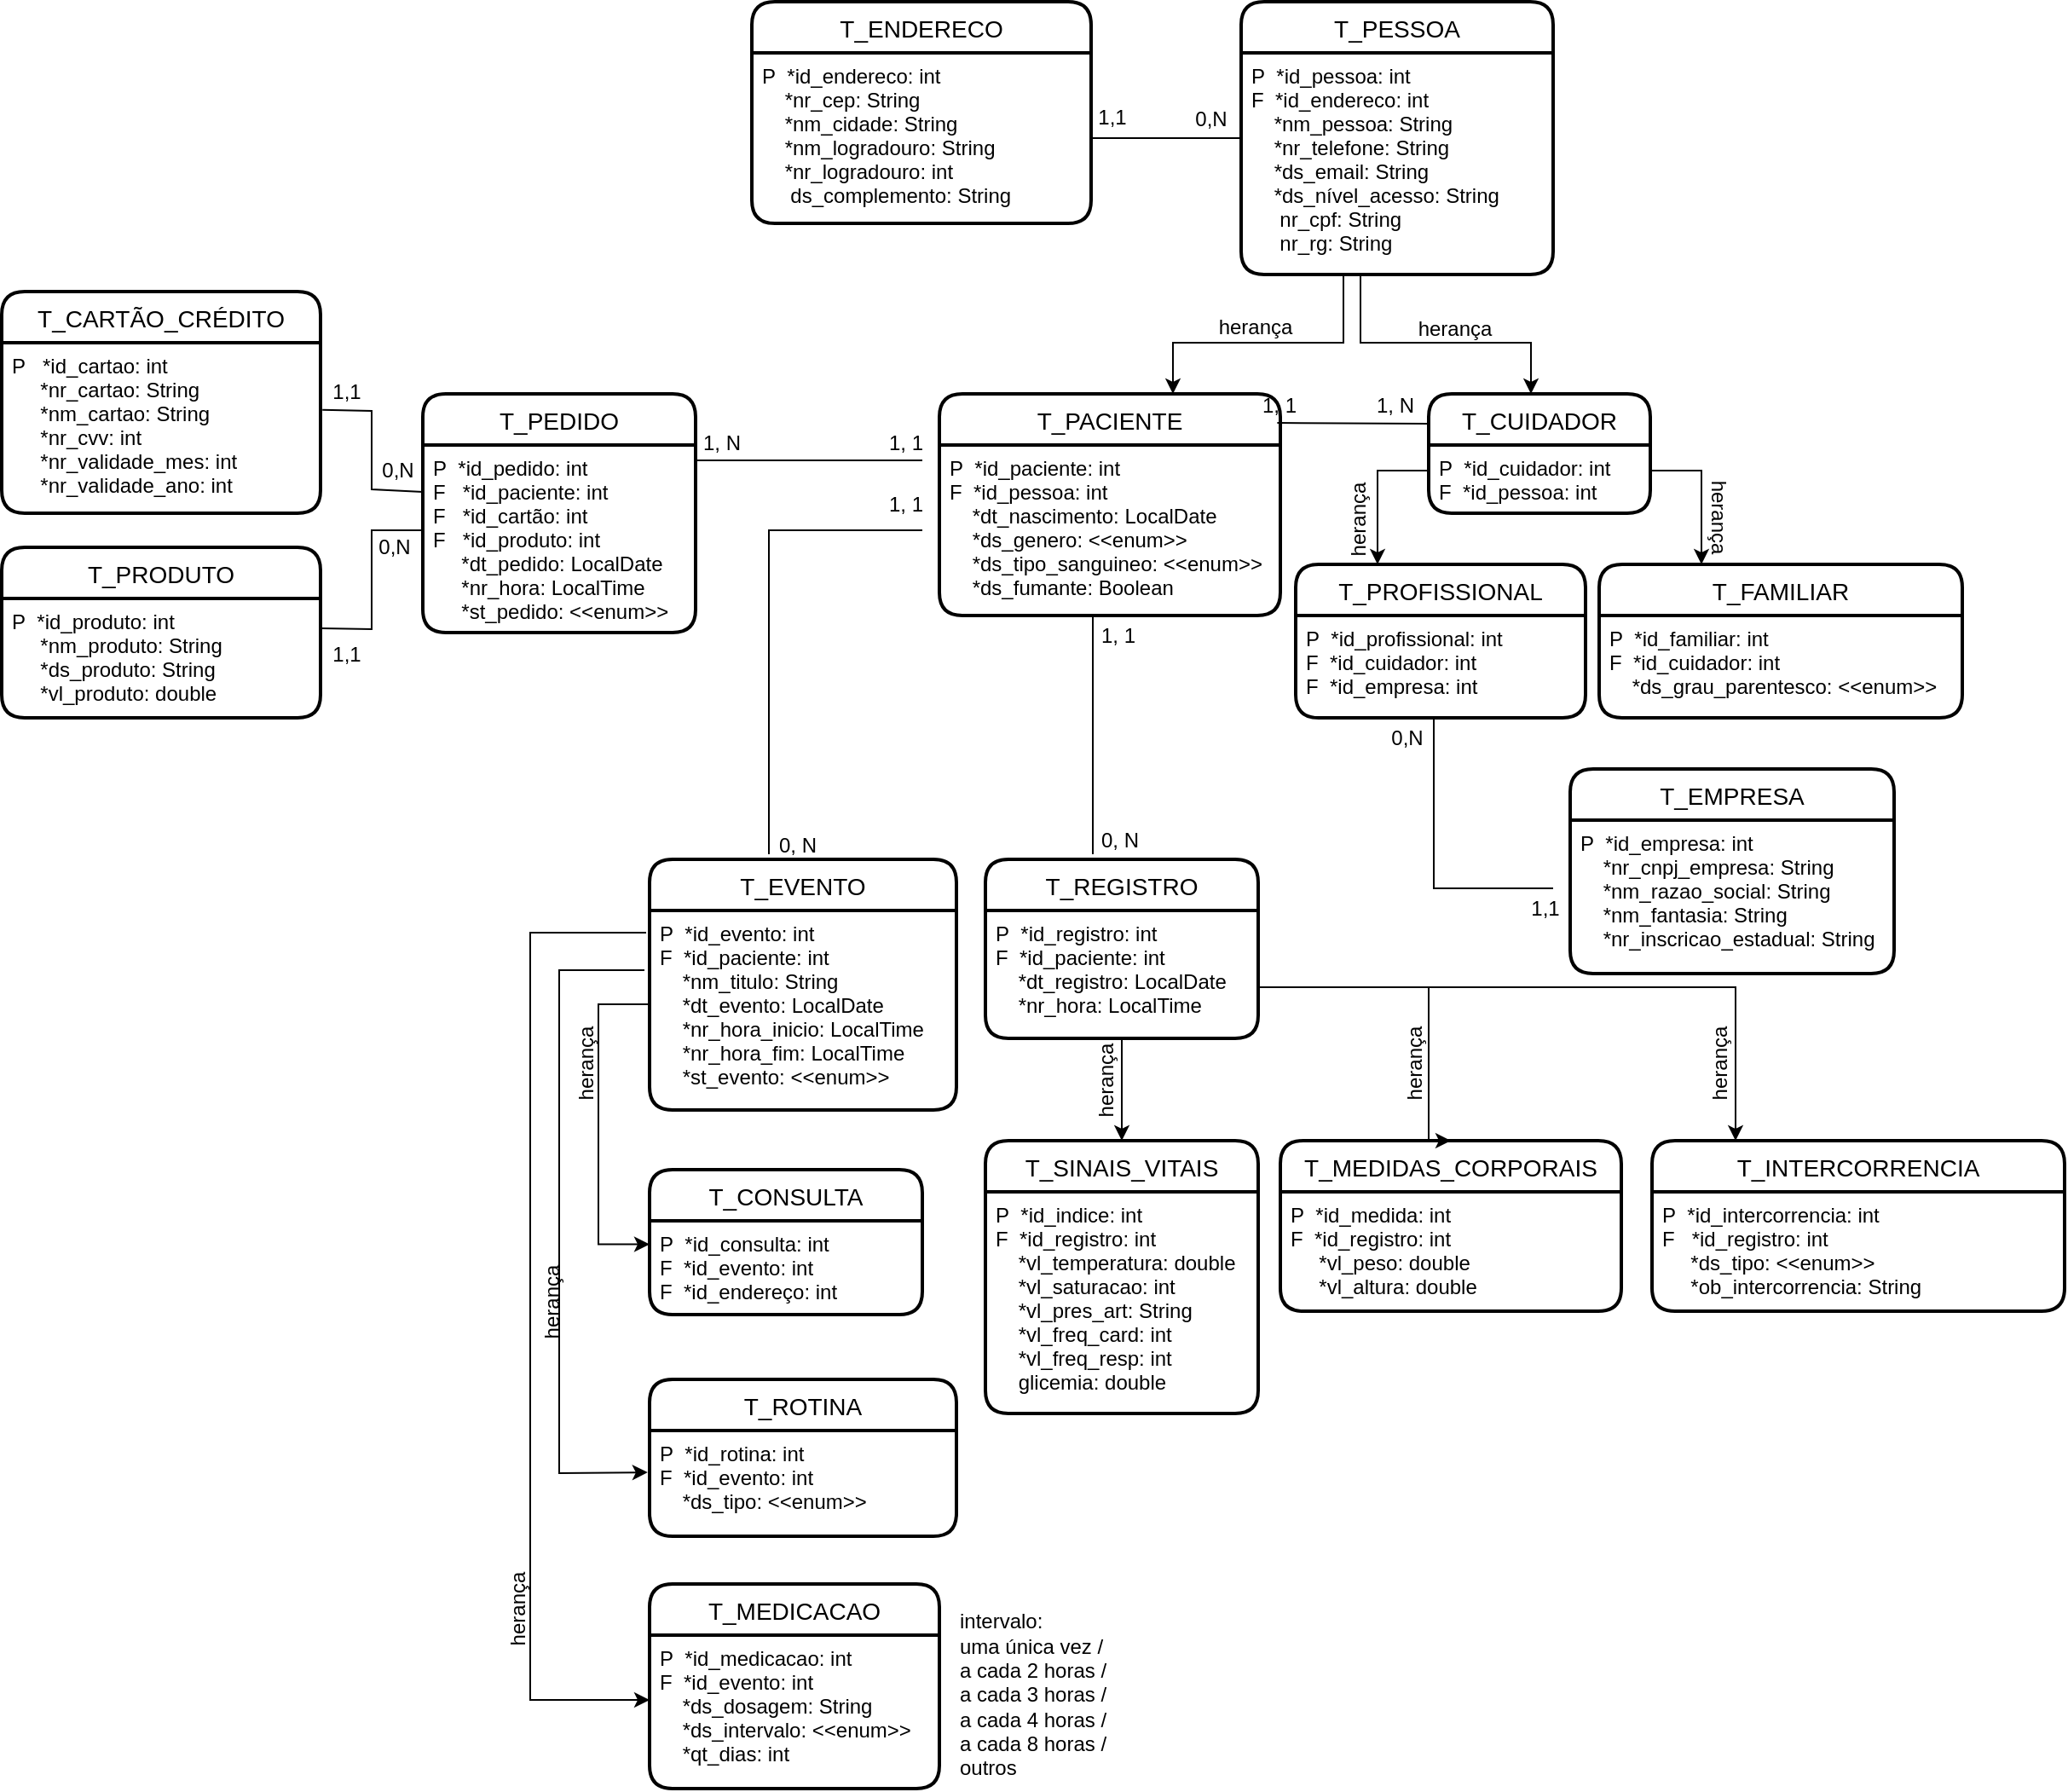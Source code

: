 <mxfile version="22.1.4" type="google">
  <diagram id="R2lEEEUBdFMjLlhIrx00" name="Page-1">
    <mxGraphModel dx="1499" dy="629" grid="1" gridSize="10" guides="1" tooltips="1" connect="1" arrows="1" fold="1" page="1" pageScale="1" pageWidth="1100" pageHeight="850" math="0" shadow="0" extFonts="Permanent Marker^https://fonts.googleapis.com/css?family=Permanent+Marker">
      <root>
        <mxCell id="0" />
        <mxCell id="1" parent="0" />
        <mxCell id="rk1HslSdFWzbcpd7X6hm-21" value="" style="edgeStyle=orthogonalEdgeStyle;rounded=0;orthogonalLoop=1;jettySize=auto;html=1;" parent="1" source="rk1HslSdFWzbcpd7X6hm-1" edge="1">
          <mxGeometry relative="1" as="geometry">
            <mxPoint x="907" y="240" as="targetPoint" />
            <Array as="points">
              <mxPoint x="807" y="210" />
              <mxPoint x="907" y="210" />
            </Array>
          </mxGeometry>
        </mxCell>
        <mxCell id="rk1HslSdFWzbcpd7X6hm-1" value="T_PESSOA" style="swimlane;childLayout=stackLayout;horizontal=1;startSize=30;horizontalStack=0;rounded=1;fontSize=14;fontStyle=0;strokeWidth=2;resizeParent=0;resizeLast=1;shadow=0;dashed=0;align=center;" parent="1" vertex="1">
          <mxGeometry x="737" y="10" width="183" height="160" as="geometry" />
        </mxCell>
        <mxCell id="rk1HslSdFWzbcpd7X6hm-2" value="P  *id_pessoa: int &#xa;F  *id_endereco: int &#xa;    *nm_pessoa: String&#xa;    *nr_telefone: String&#xa;    *ds_email: String&#xa;    *ds_nível_acesso: String&#xa;     nr_cpf: String&#xa;     nr_rg: String&#xa;" style="align=left;strokeColor=none;fillColor=none;spacingLeft=4;fontSize=12;verticalAlign=top;resizable=0;rotatable=0;part=1;" parent="rk1HslSdFWzbcpd7X6hm-1" vertex="1">
          <mxGeometry y="30" width="183" height="130" as="geometry" />
        </mxCell>
        <mxCell id="rk1HslSdFWzbcpd7X6hm-16" value="T_PACIENTE" style="swimlane;childLayout=stackLayout;horizontal=1;startSize=30;horizontalStack=0;rounded=1;fontSize=14;fontStyle=0;strokeWidth=2;resizeParent=0;resizeLast=1;shadow=0;dashed=0;align=center;" parent="1" vertex="1">
          <mxGeometry x="560" y="240" width="200" height="130" as="geometry" />
        </mxCell>
        <mxCell id="rk1HslSdFWzbcpd7X6hm-17" value="P  *id_paciente: int&#xa;F  *id_pessoa: int&#xa;    *dt_nascimento: LocalDate&#xa;    *ds_genero: &lt;&lt;enum&gt;&gt;&#xa;    *ds_tipo_sanguineo: &lt;&lt;enum&gt;&gt;&#xa;    *ds_fumante: Boolean" style="align=left;strokeColor=none;fillColor=none;spacingLeft=4;fontSize=12;verticalAlign=top;resizable=0;rotatable=0;part=1;" parent="rk1HslSdFWzbcpd7X6hm-16" vertex="1">
          <mxGeometry y="30" width="200" height="100" as="geometry" />
        </mxCell>
        <mxCell id="rk1HslSdFWzbcpd7X6hm-19" value="" style="edgeStyle=orthogonalEdgeStyle;rounded=0;orthogonalLoop=1;jettySize=auto;html=1;" parent="1" source="rk1HslSdFWzbcpd7X6hm-2" edge="1">
          <mxGeometry relative="1" as="geometry">
            <mxPoint x="697" y="240" as="targetPoint" />
            <Array as="points">
              <mxPoint x="797" y="210" />
              <mxPoint x="697" y="210" />
            </Array>
          </mxGeometry>
        </mxCell>
        <mxCell id="rk1HslSdFWzbcpd7X6hm-20" value="herança" style="text;html=1;align=center;verticalAlign=middle;resizable=0;points=[];autosize=1;strokeColor=none;fillColor=none;" parent="1" vertex="1">
          <mxGeometry x="710" y="186" width="70" height="30" as="geometry" />
        </mxCell>
        <mxCell id="rk1HslSdFWzbcpd7X6hm-22" value="herança" style="text;html=1;align=center;verticalAlign=middle;resizable=0;points=[];autosize=1;strokeColor=none;fillColor=none;" parent="1" vertex="1">
          <mxGeometry x="827" y="187" width="70" height="30" as="geometry" />
        </mxCell>
        <mxCell id="rk1HslSdFWzbcpd7X6hm-29" value="" style="edgeStyle=orthogonalEdgeStyle;rounded=0;orthogonalLoop=1;jettySize=auto;html=1;" parent="1" source="rk1HslSdFWzbcpd7X6hm-23" target="rk1HslSdFWzbcpd7X6hm-27" edge="1">
          <mxGeometry relative="1" as="geometry">
            <Array as="points">
              <mxPoint x="817" y="285" />
            </Array>
          </mxGeometry>
        </mxCell>
        <mxCell id="rk1HslSdFWzbcpd7X6hm-23" value="T_CUIDADOR" style="swimlane;childLayout=stackLayout;horizontal=1;startSize=30;horizontalStack=0;rounded=1;fontSize=14;fontStyle=0;strokeWidth=2;resizeParent=0;resizeLast=1;shadow=0;dashed=0;align=center;" parent="1" vertex="1">
          <mxGeometry x="847" y="240" width="130" height="70" as="geometry" />
        </mxCell>
        <mxCell id="rk1HslSdFWzbcpd7X6hm-24" value="P  *id_cuidador: int&#xa;F  *id_pessoa: int&#xa;" style="align=left;strokeColor=none;fillColor=none;spacingLeft=4;fontSize=12;verticalAlign=top;resizable=0;rotatable=0;part=1;" parent="rk1HslSdFWzbcpd7X6hm-23" vertex="1">
          <mxGeometry y="30" width="130" height="40" as="geometry" />
        </mxCell>
        <mxCell id="rk1HslSdFWzbcpd7X6hm-27" value="T_PROFISSIONAL" style="swimlane;childLayout=stackLayout;horizontal=1;startSize=30;horizontalStack=0;rounded=1;fontSize=14;fontStyle=0;strokeWidth=2;resizeParent=0;resizeLast=1;shadow=0;dashed=0;align=center;" parent="1" vertex="1">
          <mxGeometry x="769" y="340" width="170" height="90" as="geometry" />
        </mxCell>
        <mxCell id="rk1HslSdFWzbcpd7X6hm-28" value="P  *id_profissional: int&#xa;F  *id_cuidador: int&#xa;F  *id_empresa: int&#xa;" style="align=left;strokeColor=none;fillColor=none;spacingLeft=4;fontSize=12;verticalAlign=top;resizable=0;rotatable=0;part=1;" parent="rk1HslSdFWzbcpd7X6hm-27" vertex="1">
          <mxGeometry y="30" width="170" height="60" as="geometry" />
        </mxCell>
        <mxCell id="rk1HslSdFWzbcpd7X6hm-32" value="T_FAMILIAR" style="swimlane;childLayout=stackLayout;horizontal=1;startSize=30;horizontalStack=0;rounded=1;fontSize=14;fontStyle=0;strokeWidth=2;resizeParent=0;resizeLast=1;shadow=0;dashed=0;align=center;" parent="1" vertex="1">
          <mxGeometry x="947" y="340" width="213" height="90" as="geometry" />
        </mxCell>
        <mxCell id="rk1HslSdFWzbcpd7X6hm-33" value="P  *id_familiar: int&#xa;F  *id_cuidador: int&#xa;    *ds_grau_parentesco: &lt;&lt;enum&gt;&gt;" style="align=left;strokeColor=none;fillColor=none;spacingLeft=4;fontSize=12;verticalAlign=top;resizable=0;rotatable=0;part=1;" parent="rk1HslSdFWzbcpd7X6hm-32" vertex="1">
          <mxGeometry y="30" width="213" height="60" as="geometry" />
        </mxCell>
        <mxCell id="rk1HslSdFWzbcpd7X6hm-37" value="" style="edgeStyle=orthogonalEdgeStyle;rounded=0;orthogonalLoop=1;jettySize=auto;html=1;exitX=1;exitY=0.25;exitDx=0;exitDy=0;" parent="1" source="rk1HslSdFWzbcpd7X6hm-24" target="rk1HslSdFWzbcpd7X6hm-32" edge="1">
          <mxGeometry relative="1" as="geometry">
            <mxPoint x="1027" y="285" as="sourcePoint" />
            <mxPoint x="997" y="380" as="targetPoint" />
            <Array as="points">
              <mxPoint x="1007" y="285" />
            </Array>
          </mxGeometry>
        </mxCell>
        <mxCell id="rk1HslSdFWzbcpd7X6hm-38" value="herança" style="text;html=1;align=center;verticalAlign=middle;resizable=0;points=[];autosize=1;strokeColor=none;fillColor=none;rotation=-90;" parent="1" vertex="1">
          <mxGeometry x="771" y="299" width="70" height="30" as="geometry" />
        </mxCell>
        <mxCell id="rk1HslSdFWzbcpd7X6hm-39" value="herança" style="text;html=1;align=center;verticalAlign=middle;resizable=0;points=[];autosize=1;strokeColor=none;fillColor=none;rotation=90;" parent="1" vertex="1">
          <mxGeometry x="982" y="297" width="70" height="30" as="geometry" />
        </mxCell>
        <mxCell id="rk1HslSdFWzbcpd7X6hm-40" value="T_EVENTO" style="swimlane;childLayout=stackLayout;horizontal=1;startSize=30;horizontalStack=0;rounded=1;fontSize=14;fontStyle=0;strokeWidth=2;resizeParent=0;resizeLast=1;shadow=0;dashed=0;align=center;" parent="1" vertex="1">
          <mxGeometry x="390" y="513" width="180" height="147" as="geometry" />
        </mxCell>
        <mxCell id="rk1HslSdFWzbcpd7X6hm-41" value="P  *id_evento: int&#xa;F  *id_paciente: int&#xa;    *nm_titulo: String&#xa;    *dt_evento: LocalDate&#xa;    *nr_hora_inicio: LocalTime&#xa;    *nr_hora_fim: LocalTime&#xa;    *st_evento: &lt;&lt;enum&gt;&gt; " style="align=left;strokeColor=none;fillColor=none;spacingLeft=4;fontSize=12;verticalAlign=top;resizable=0;rotatable=0;part=1;" parent="rk1HslSdFWzbcpd7X6hm-40" vertex="1">
          <mxGeometry y="30" width="180" height="117" as="geometry" />
        </mxCell>
        <mxCell id="rk1HslSdFWzbcpd7X6hm-77" value="" style="edgeStyle=orthogonalEdgeStyle;rounded=0;orthogonalLoop=1;jettySize=auto;html=1;entryX=0.5;entryY=0;entryDx=0;entryDy=0;" parent="1" source="rk1HslSdFWzbcpd7X6hm-42" target="rk1HslSdFWzbcpd7X6hm-45" edge="1">
          <mxGeometry relative="1" as="geometry" />
        </mxCell>
        <mxCell id="rk1HslSdFWzbcpd7X6hm-42" value="T_REGISTRO" style="swimlane;childLayout=stackLayout;horizontal=1;startSize=30;horizontalStack=0;rounded=1;fontSize=14;fontStyle=0;strokeWidth=2;resizeParent=0;resizeLast=1;shadow=0;dashed=0;align=center;" parent="1" vertex="1">
          <mxGeometry x="587" y="513" width="160" height="105" as="geometry" />
        </mxCell>
        <mxCell id="rk1HslSdFWzbcpd7X6hm-43" value="P  *id_registro: int&#xa;F  *id_paciente: int&#xa;    *dt_registro: LocalDate&#xa;    *nr_hora: LocalTime" style="align=left;strokeColor=none;fillColor=none;spacingLeft=4;fontSize=12;verticalAlign=top;resizable=0;rotatable=0;part=1;" parent="rk1HslSdFWzbcpd7X6hm-42" vertex="1">
          <mxGeometry y="30" width="160" height="75" as="geometry" />
        </mxCell>
        <mxCell id="rk1HslSdFWzbcpd7X6hm-45" value="T_SINAIS_VITAIS" style="swimlane;childLayout=stackLayout;horizontal=1;startSize=30;horizontalStack=0;rounded=1;fontSize=14;fontStyle=0;strokeWidth=2;resizeParent=0;resizeLast=1;shadow=0;dashed=0;align=center;" parent="1" vertex="1">
          <mxGeometry x="587" y="678" width="160" height="160" as="geometry" />
        </mxCell>
        <mxCell id="rk1HslSdFWzbcpd7X6hm-46" value="P  *id_indice: int &#xa;F  *id_registro: int&#xa;    *vl_temperatura: double&#xa;    *vl_saturacao: int&#xa;    *vl_pres_art: String&#xa;    *vl_freq_card: int&#xa;    *vl_freq_resp: int&#xa;    glicemia: double" style="align=left;strokeColor=none;fillColor=none;spacingLeft=4;fontSize=12;verticalAlign=top;resizable=0;rotatable=0;part=1;" parent="rk1HslSdFWzbcpd7X6hm-45" vertex="1">
          <mxGeometry y="30" width="160" height="130" as="geometry" />
        </mxCell>
        <mxCell id="rk1HslSdFWzbcpd7X6hm-47" value="T_MEDIDAS_CORPORAIS" style="swimlane;childLayout=stackLayout;horizontal=1;startSize=30;horizontalStack=0;rounded=1;fontSize=14;fontStyle=0;strokeWidth=2;resizeParent=0;resizeLast=1;shadow=0;dashed=0;align=center;" parent="1" vertex="1">
          <mxGeometry x="760" y="678" width="200" height="100" as="geometry" />
        </mxCell>
        <mxCell id="rk1HslSdFWzbcpd7X6hm-48" value="P  *id_medida: int&#xa;F  *id_registro: int&#xa;     *vl_peso: double&#xa;     *vl_altura: double" style="align=left;strokeColor=none;fillColor=none;spacingLeft=4;fontSize=12;verticalAlign=top;resizable=0;rotatable=0;part=1;" parent="rk1HslSdFWzbcpd7X6hm-47" vertex="1">
          <mxGeometry y="30" width="200" height="70" as="geometry" />
        </mxCell>
        <mxCell id="rk1HslSdFWzbcpd7X6hm-49" value="T_INTERCORRENCIA" style="swimlane;childLayout=stackLayout;horizontal=1;startSize=30;horizontalStack=0;rounded=1;fontSize=14;fontStyle=0;strokeWidth=2;resizeParent=0;resizeLast=1;shadow=0;dashed=0;align=center;" parent="1" vertex="1">
          <mxGeometry x="978" y="678" width="242" height="100" as="geometry" />
        </mxCell>
        <mxCell id="rk1HslSdFWzbcpd7X6hm-50" value="P  *id_intercorrencia: int&#xa;F   *id_registro: int&#xa;     *ds_tipo: &lt;&lt;enum&gt;&gt;&#xa;     *ob_intercorrencia: String " style="align=left;strokeColor=none;fillColor=none;spacingLeft=4;fontSize=12;verticalAlign=top;resizable=0;rotatable=0;part=1;" parent="rk1HslSdFWzbcpd7X6hm-49" vertex="1">
          <mxGeometry y="30" width="242" height="70" as="geometry" />
        </mxCell>
        <mxCell id="rk1HslSdFWzbcpd7X6hm-57" value="T_MEDICACAO" style="swimlane;childLayout=stackLayout;horizontal=1;startSize=30;horizontalStack=0;rounded=1;fontSize=14;fontStyle=0;strokeWidth=2;resizeParent=0;resizeLast=1;shadow=0;dashed=0;align=center;" parent="1" vertex="1">
          <mxGeometry x="390" y="938" width="170" height="120" as="geometry" />
        </mxCell>
        <mxCell id="rk1HslSdFWzbcpd7X6hm-58" value="P  *id_medicacao: int&#xa;F  *id_evento: int&#xa;    *ds_dosagem: String&#xa;    *ds_intervalo: &lt;&lt;enum&gt;&gt; &#xa;    *qt_dias: int" style="align=left;strokeColor=none;fillColor=none;spacingLeft=4;fontSize=12;verticalAlign=top;resizable=0;rotatable=0;part=1;" parent="rk1HslSdFWzbcpd7X6hm-57" vertex="1">
          <mxGeometry y="30" width="170" height="90" as="geometry" />
        </mxCell>
        <mxCell id="rk1HslSdFWzbcpd7X6hm-59" value="T_CONSULTA" style="swimlane;childLayout=stackLayout;horizontal=1;startSize=30;horizontalStack=0;rounded=1;fontSize=14;fontStyle=0;strokeWidth=2;resizeParent=0;resizeLast=1;shadow=0;dashed=0;align=center;" parent="1" vertex="1">
          <mxGeometry x="390" y="695" width="160" height="85" as="geometry">
            <mxRectangle x="390" y="695" width="130" height="30" as="alternateBounds" />
          </mxGeometry>
        </mxCell>
        <mxCell id="rk1HslSdFWzbcpd7X6hm-60" value="P  *id_consulta: int&#xa;F  *id_evento: int&#xa;F  *id_endereço: int&#xa;" style="align=left;strokeColor=none;fillColor=none;spacingLeft=4;fontSize=12;verticalAlign=top;resizable=0;rotatable=0;part=1;" parent="rk1HslSdFWzbcpd7X6hm-59" vertex="1">
          <mxGeometry y="30" width="160" height="55" as="geometry" />
        </mxCell>
        <mxCell id="rk1HslSdFWzbcpd7X6hm-61" value="T_ROTINA" style="swimlane;childLayout=stackLayout;horizontal=1;startSize=30;horizontalStack=0;rounded=1;fontSize=14;fontStyle=0;strokeWidth=2;resizeParent=0;resizeLast=1;shadow=0;dashed=0;align=center;" parent="1" vertex="1">
          <mxGeometry x="390" y="818" width="180" height="92" as="geometry" />
        </mxCell>
        <mxCell id="rk1HslSdFWzbcpd7X6hm-62" value="P  *id_rotina: int&#xa;F  *id_evento: int&#xa;    *ds_tipo: &lt;&lt;enum&gt;&gt;" style="align=left;strokeColor=none;fillColor=none;spacingLeft=4;fontSize=12;verticalAlign=top;resizable=0;rotatable=0;part=1;" parent="rk1HslSdFWzbcpd7X6hm-61" vertex="1">
          <mxGeometry y="30" width="180" height="62" as="geometry" />
        </mxCell>
        <mxCell id="rk1HslSdFWzbcpd7X6hm-64" value="intervalo:&lt;br&gt;uma única vez /&lt;br&gt;a cada 2 horas /&lt;br&gt;a cada 3 horas /&lt;br&gt;a cada 4 horas /&lt;br&gt;a cada 8 horas /&lt;br&gt;outros&lt;br&gt;" style="text;html=1;align=left;verticalAlign=middle;resizable=0;points=[];autosize=1;strokeColor=none;fillColor=none;" parent="1" vertex="1">
          <mxGeometry x="570" y="948" width="110" height="110" as="geometry" />
        </mxCell>
        <mxCell id="rk1HslSdFWzbcpd7X6hm-73" value="" style="endArrow=none;html=1;rounded=0;" parent="1" edge="1">
          <mxGeometry relative="1" as="geometry">
            <mxPoint x="650" y="510" as="sourcePoint" />
            <mxPoint x="650" y="370" as="targetPoint" />
            <Array as="points" />
          </mxGeometry>
        </mxCell>
        <mxCell id="rk1HslSdFWzbcpd7X6hm-74" value="0, N" style="resizable=0;html=1;align=left;verticalAlign=bottom;" parent="rk1HslSdFWzbcpd7X6hm-73" connectable="0" vertex="1">
          <mxGeometry x="-1" relative="1" as="geometry">
            <mxPoint x="3" as="offset" />
          </mxGeometry>
        </mxCell>
        <mxCell id="rk1HslSdFWzbcpd7X6hm-75" value="1, 1" style="resizable=0;html=1;align=right;verticalAlign=bottom;" parent="rk1HslSdFWzbcpd7X6hm-73" connectable="0" vertex="1">
          <mxGeometry x="1" relative="1" as="geometry">
            <mxPoint x="25" y="20" as="offset" />
          </mxGeometry>
        </mxCell>
        <mxCell id="rk1HslSdFWzbcpd7X6hm-78" value="" style="edgeStyle=orthogonalEdgeStyle;rounded=0;orthogonalLoop=1;jettySize=auto;html=1;entryX=0.5;entryY=0;entryDx=0;entryDy=0;" parent="1" source="rk1HslSdFWzbcpd7X6hm-43" target="rk1HslSdFWzbcpd7X6hm-47" edge="1">
          <mxGeometry relative="1" as="geometry">
            <Array as="points">
              <mxPoint x="847" y="588" />
            </Array>
          </mxGeometry>
        </mxCell>
        <mxCell id="rk1HslSdFWzbcpd7X6hm-79" value="" style="edgeStyle=orthogonalEdgeStyle;rounded=0;orthogonalLoop=1;jettySize=auto;html=1;" parent="1" source="rk1HslSdFWzbcpd7X6hm-43" target="rk1HslSdFWzbcpd7X6hm-49" edge="1">
          <mxGeometry relative="1" as="geometry">
            <Array as="points">
              <mxPoint x="1027" y="588" />
            </Array>
          </mxGeometry>
        </mxCell>
        <mxCell id="rk1HslSdFWzbcpd7X6hm-80" value="herança" style="text;html=1;align=center;verticalAlign=middle;resizable=0;points=[];autosize=1;strokeColor=none;fillColor=none;rotation=-90;" parent="1" vertex="1">
          <mxGeometry x="623" y="628" width="70" height="30" as="geometry" />
        </mxCell>
        <mxCell id="rk1HslSdFWzbcpd7X6hm-83" value="herança" style="text;html=1;align=center;verticalAlign=middle;resizable=0;points=[];autosize=1;strokeColor=none;fillColor=none;rotation=-90;" parent="1" vertex="1">
          <mxGeometry x="804" y="618" width="70" height="30" as="geometry" />
        </mxCell>
        <mxCell id="rk1HslSdFWzbcpd7X6hm-92" value="" style="endArrow=none;html=1;rounded=0;" parent="1" edge="1">
          <mxGeometry width="50" height="50" relative="1" as="geometry">
            <mxPoint x="460" y="510" as="sourcePoint" />
            <mxPoint x="550" y="320" as="targetPoint" />
            <Array as="points">
              <mxPoint x="460" y="320" />
            </Array>
          </mxGeometry>
        </mxCell>
        <mxCell id="rk1HslSdFWzbcpd7X6hm-94" value="0, N" style="resizable=0;html=1;align=left;verticalAlign=bottom;" parent="1" connectable="0" vertex="1">
          <mxGeometry x="680" y="530" as="geometry">
            <mxPoint x="-216" y="-17" as="offset" />
          </mxGeometry>
        </mxCell>
        <mxCell id="rk1HslSdFWzbcpd7X6hm-96" value="" style="edgeStyle=orthogonalEdgeStyle;rounded=0;orthogonalLoop=1;jettySize=auto;html=1;entryX=0;entryY=0.25;entryDx=0;entryDy=0;" parent="1" source="rk1HslSdFWzbcpd7X6hm-41" target="rk1HslSdFWzbcpd7X6hm-60" edge="1">
          <mxGeometry relative="1" as="geometry">
            <Array as="points">
              <mxPoint x="360" y="598" />
              <mxPoint x="360" y="738" />
            </Array>
          </mxGeometry>
        </mxCell>
        <mxCell id="rk1HslSdFWzbcpd7X6hm-99" value="" style="endArrow=classic;html=1;rounded=0;entryX=0.012;entryY=0.396;entryDx=0;entryDy=0;entryPerimeter=0;" parent="1" edge="1">
          <mxGeometry width="50" height="50" relative="1" as="geometry">
            <mxPoint x="387" y="578" as="sourcePoint" />
            <mxPoint x="388.92" y="872.552" as="targetPoint" />
            <Array as="points">
              <mxPoint x="337" y="578" />
              <mxPoint x="337" y="873" />
            </Array>
          </mxGeometry>
        </mxCell>
        <mxCell id="rk1HslSdFWzbcpd7X6hm-100" value="" style="endArrow=classic;html=1;rounded=0;" parent="1" edge="1">
          <mxGeometry width="50" height="50" relative="1" as="geometry">
            <mxPoint x="388" y="556" as="sourcePoint" />
            <mxPoint x="390" y="1006" as="targetPoint" />
            <Array as="points">
              <mxPoint x="350" y="556" />
              <mxPoint x="320" y="556" />
              <mxPoint x="320" y="1006" />
            </Array>
          </mxGeometry>
        </mxCell>
        <mxCell id="rk1HslSdFWzbcpd7X6hm-101" value="herança" style="text;html=1;align=center;verticalAlign=middle;resizable=0;points=[];autosize=1;strokeColor=none;fillColor=none;rotation=-90;" parent="1" vertex="1">
          <mxGeometry x="318" y="618" width="70" height="30" as="geometry" />
        </mxCell>
        <mxCell id="rk1HslSdFWzbcpd7X6hm-102" value="herança" style="text;html=1;align=center;verticalAlign=middle;resizable=0;points=[];autosize=1;strokeColor=none;fillColor=none;rotation=-90;" parent="1" vertex="1">
          <mxGeometry x="298" y="758" width="70" height="30" as="geometry" />
        </mxCell>
        <mxCell id="rk1HslSdFWzbcpd7X6hm-103" value="herança" style="text;html=1;align=center;verticalAlign=middle;resizable=0;points=[];autosize=1;strokeColor=none;fillColor=none;rotation=-90;" parent="1" vertex="1">
          <mxGeometry x="278" y="938" width="70" height="30" as="geometry" />
        </mxCell>
        <mxCell id="rk1HslSdFWzbcpd7X6hm-106" value="" style="endArrow=none;html=1;rounded=0;entryX=0;entryY=0.25;entryDx=0;entryDy=0;exitX=0.991;exitY=0.131;exitDx=0;exitDy=0;exitPerimeter=0;" parent="1" source="rk1HslSdFWzbcpd7X6hm-16" target="rk1HslSdFWzbcpd7X6hm-23" edge="1">
          <mxGeometry width="50" height="50" relative="1" as="geometry">
            <mxPoint x="780" y="370" as="sourcePoint" />
            <mxPoint x="830" y="320" as="targetPoint" />
          </mxGeometry>
        </mxCell>
        <mxCell id="rk1HslSdFWzbcpd7X6hm-107" value="1, 1" style="text;html=1;align=center;verticalAlign=middle;resizable=0;points=[];autosize=1;strokeColor=none;fillColor=none;" parent="1" vertex="1">
          <mxGeometry x="739" y="232" width="40" height="30" as="geometry" />
        </mxCell>
        <mxCell id="rk1HslSdFWzbcpd7X6hm-108" value="1, N" style="text;html=1;align=center;verticalAlign=middle;resizable=0;points=[];autosize=1;strokeColor=none;fillColor=none;" parent="1" vertex="1">
          <mxGeometry x="802" y="232" width="50" height="30" as="geometry" />
        </mxCell>
        <mxCell id="rk1HslSdFWzbcpd7X6hm-109" value="herança" style="text;html=1;align=center;verticalAlign=middle;resizable=0;points=[];autosize=1;strokeColor=none;fillColor=none;rotation=-90;" parent="1" vertex="1">
          <mxGeometry x="983" y="618" width="70" height="30" as="geometry" />
        </mxCell>
        <mxCell id="rk1HslSdFWzbcpd7X6hm-110" value="T_PRODUTO" style="swimlane;childLayout=stackLayout;horizontal=1;startSize=30;horizontalStack=0;rounded=1;fontSize=14;fontStyle=0;strokeWidth=2;resizeParent=0;resizeLast=1;shadow=0;dashed=0;align=center;" parent="1" vertex="1">
          <mxGeometry x="10" y="330" width="187" height="100" as="geometry" />
        </mxCell>
        <mxCell id="rk1HslSdFWzbcpd7X6hm-111" value="P  *id_produto: int&#xa;     *nm_produto: String&#xa;     *ds_produto: String&#xa;     *vl_produto: double&#xa;" style="align=left;strokeColor=none;fillColor=none;spacingLeft=4;fontSize=12;verticalAlign=top;resizable=0;rotatable=0;part=1;" parent="rk1HslSdFWzbcpd7X6hm-110" vertex="1">
          <mxGeometry y="30" width="187" height="70" as="geometry" />
        </mxCell>
        <mxCell id="rk1HslSdFWzbcpd7X6hm-114" value="T_CARTÃO_CRÉDITO" style="swimlane;childLayout=stackLayout;horizontal=1;startSize=30;horizontalStack=0;rounded=1;fontSize=14;fontStyle=0;strokeWidth=2;resizeParent=0;resizeLast=1;shadow=0;dashed=0;align=center;" parent="1" vertex="1">
          <mxGeometry x="10" y="180" width="187" height="130" as="geometry" />
        </mxCell>
        <mxCell id="rk1HslSdFWzbcpd7X6hm-115" value="P   *id_cartao: int&#xa;     *nr_cartao: String&#xa;     *nm_cartao: String&#xa;     *nr_cvv: int&#xa;     *nr_validade_mes: int&#xa;     *nr_validade_ano: int" style="align=left;strokeColor=none;fillColor=none;spacingLeft=4;fontSize=12;verticalAlign=top;resizable=0;rotatable=0;part=1;" parent="rk1HslSdFWzbcpd7X6hm-114" vertex="1">
          <mxGeometry y="30" width="187" height="100" as="geometry" />
        </mxCell>
        <mxCell id="rk1HslSdFWzbcpd7X6hm-116" value="T_PEDIDO" style="swimlane;childLayout=stackLayout;horizontal=1;startSize=30;horizontalStack=0;rounded=1;fontSize=14;fontStyle=0;strokeWidth=2;resizeParent=0;resizeLast=1;shadow=0;dashed=0;align=center;" parent="1" vertex="1">
          <mxGeometry x="257" y="240" width="160" height="140" as="geometry" />
        </mxCell>
        <mxCell id="rk1HslSdFWzbcpd7X6hm-117" value="P  *id_pedido: int&#xa;F   *id_paciente: int&#xa;F   *id_cartão: int&#xa;F   *id_produto: int&#xa;     *dt_pedido: LocalDate&#xa;     *nr_hora: LocalTime&#xa;     *st_pedido: &lt;&lt;enum&gt;&gt;&#xa;" style="align=left;strokeColor=none;fillColor=none;spacingLeft=4;fontSize=12;verticalAlign=top;resizable=0;rotatable=0;part=1;" parent="rk1HslSdFWzbcpd7X6hm-116" vertex="1">
          <mxGeometry y="30" width="160" height="110" as="geometry" />
        </mxCell>
        <mxCell id="rk1HslSdFWzbcpd7X6hm-118" value="" style="line;strokeWidth=1;rotatable=0;dashed=0;labelPosition=right;align=left;verticalAlign=middle;spacingTop=0;spacingLeft=6;points=[];portConstraint=eastwest;" parent="1" vertex="1">
          <mxGeometry x="417" y="274" width="133" height="10" as="geometry" />
        </mxCell>
        <mxCell id="rk1HslSdFWzbcpd7X6hm-119" value="1, N" style="text;html=1;align=center;verticalAlign=middle;resizable=0;points=[];autosize=1;strokeColor=none;fillColor=none;" parent="1" vertex="1">
          <mxGeometry x="407" y="254" width="50" height="30" as="geometry" />
        </mxCell>
        <mxCell id="rk1HslSdFWzbcpd7X6hm-120" value="1, 1" style="text;html=1;align=center;verticalAlign=middle;resizable=0;points=[];autosize=1;strokeColor=none;fillColor=none;" parent="1" vertex="1">
          <mxGeometry x="520" y="254" width="40" height="30" as="geometry" />
        </mxCell>
        <mxCell id="rk1HslSdFWzbcpd7X6hm-121" value="" style="endArrow=none;html=1;rounded=0;exitX=1.006;exitY=0.394;exitDx=0;exitDy=0;entryX=0;entryY=0.25;entryDx=0;entryDy=0;exitPerimeter=0;" parent="1" source="rk1HslSdFWzbcpd7X6hm-115" target="rk1HslSdFWzbcpd7X6hm-117" edge="1">
          <mxGeometry width="50" height="50" relative="1" as="geometry">
            <mxPoint x="327" y="460" as="sourcePoint" />
            <mxPoint x="377" y="410" as="targetPoint" />
            <Array as="points">
              <mxPoint x="227" y="250" />
              <mxPoint x="227" y="296" />
            </Array>
          </mxGeometry>
        </mxCell>
        <mxCell id="rk1HslSdFWzbcpd7X6hm-122" value="" style="endArrow=none;html=1;rounded=0;exitX=1;exitY=0.25;exitDx=0;exitDy=0;" parent="1" source="rk1HslSdFWzbcpd7X6hm-111" edge="1">
          <mxGeometry width="50" height="50" relative="1" as="geometry">
            <mxPoint x="197" y="410" as="sourcePoint" />
            <mxPoint x="257" y="320" as="targetPoint" />
            <Array as="points">
              <mxPoint x="227" y="378" />
              <mxPoint x="227" y="320" />
            </Array>
          </mxGeometry>
        </mxCell>
        <mxCell id="rk1HslSdFWzbcpd7X6hm-123" value="1,1" style="text;html=1;align=center;verticalAlign=middle;resizable=0;points=[];autosize=1;strokeColor=none;fillColor=none;" parent="1" vertex="1">
          <mxGeometry x="192" y="224" width="40" height="30" as="geometry" />
        </mxCell>
        <mxCell id="rk1HslSdFWzbcpd7X6hm-126" value="0,N" style="text;html=1;align=center;verticalAlign=middle;resizable=0;points=[];autosize=1;strokeColor=none;fillColor=none;" parent="1" vertex="1">
          <mxGeometry x="222" y="270" width="40" height="30" as="geometry" />
        </mxCell>
        <mxCell id="rk1HslSdFWzbcpd7X6hm-127" value="1,1" style="text;html=1;align=center;verticalAlign=middle;resizable=0;points=[];autosize=1;strokeColor=none;fillColor=none;" parent="1" vertex="1">
          <mxGeometry x="192" y="378" width="40" height="30" as="geometry" />
        </mxCell>
        <mxCell id="rk1HslSdFWzbcpd7X6hm-128" value="0,N" style="text;html=1;align=center;verticalAlign=middle;resizable=0;points=[];autosize=1;strokeColor=none;fillColor=none;" parent="1" vertex="1">
          <mxGeometry x="220" y="315" width="40" height="30" as="geometry" />
        </mxCell>
        <mxCell id="rk1HslSdFWzbcpd7X6hm-129" value="T_EMPRESA" style="swimlane;childLayout=stackLayout;horizontal=1;startSize=30;horizontalStack=0;rounded=1;fontSize=14;fontStyle=0;strokeWidth=2;resizeParent=0;resizeLast=1;shadow=0;dashed=0;align=center;" parent="1" vertex="1">
          <mxGeometry x="930" y="460" width="190" height="120" as="geometry" />
        </mxCell>
        <mxCell id="rk1HslSdFWzbcpd7X6hm-130" value="P  *id_empresa: int&#xa;    *nr_cnpj_empresa: String &#xa;    *nm_razao_social: String&#xa;    *nm_fantasia: String&#xa;    *nr_inscricao_estadual: String&#xa;" style="align=left;strokeColor=none;fillColor=none;spacingLeft=4;fontSize=12;verticalAlign=top;resizable=0;rotatable=0;part=1;" parent="rk1HslSdFWzbcpd7X6hm-129" vertex="1">
          <mxGeometry y="30" width="190" height="90" as="geometry" />
        </mxCell>
        <mxCell id="rk1HslSdFWzbcpd7X6hm-131" value="" style="endArrow=none;html=1;rounded=0;exitX=0.625;exitY=0.1;exitDx=0;exitDy=0;exitPerimeter=0;" parent="1" source="rk1HslSdFWzbcpd7X6hm-133" edge="1">
          <mxGeometry width="50" height="50" relative="1" as="geometry">
            <mxPoint x="860" y="560" as="sourcePoint" />
            <mxPoint x="850" y="430" as="targetPoint" />
            <Array as="points">
              <mxPoint x="850" y="530" />
            </Array>
          </mxGeometry>
        </mxCell>
        <mxCell id="rk1HslSdFWzbcpd7X6hm-132" value="0,N" style="text;html=1;align=center;verticalAlign=middle;resizable=0;points=[];autosize=1;strokeColor=none;fillColor=none;" parent="1" vertex="1">
          <mxGeometry x="814" y="427" width="40" height="30" as="geometry" />
        </mxCell>
        <mxCell id="rk1HslSdFWzbcpd7X6hm-133" value="1,1" style="text;html=1;align=center;verticalAlign=middle;resizable=0;points=[];autosize=1;strokeColor=none;fillColor=none;" parent="1" vertex="1">
          <mxGeometry x="895" y="527" width="40" height="30" as="geometry" />
        </mxCell>
        <mxCell id="rk1HslSdFWzbcpd7X6hm-134" value="T_ENDERECO" style="swimlane;childLayout=stackLayout;horizontal=1;startSize=30;horizontalStack=0;rounded=1;fontSize=14;fontStyle=0;strokeWidth=2;resizeParent=0;resizeLast=1;shadow=0;dashed=0;align=center;" parent="1" vertex="1">
          <mxGeometry x="450" y="10" width="199" height="130" as="geometry" />
        </mxCell>
        <mxCell id="rk1HslSdFWzbcpd7X6hm-135" value="P  *id_endereco: int         &#xa;    *nr_cep: String&#xa;    *nm_cidade: String&#xa;    *nm_logradouro: String&#xa;    *nr_logradouro: int&#xa;     ds_complemento: String &#xa;" style="align=left;strokeColor=none;fillColor=none;spacingLeft=4;fontSize=12;verticalAlign=top;resizable=0;rotatable=0;part=1;" parent="rk1HslSdFWzbcpd7X6hm-134" vertex="1">
          <mxGeometry y="30" width="199" height="100" as="geometry" />
        </mxCell>
        <mxCell id="rk1HslSdFWzbcpd7X6hm-136" value="" style="endArrow=none;html=1;rounded=0;entryX=0;entryY=0.385;entryDx=0;entryDy=0;entryPerimeter=0;" parent="1" source="rk1HslSdFWzbcpd7X6hm-135" target="rk1HslSdFWzbcpd7X6hm-2" edge="1">
          <mxGeometry width="50" height="50" relative="1" as="geometry">
            <mxPoint x="730" y="220" as="sourcePoint" />
            <mxPoint x="780" y="170" as="targetPoint" />
          </mxGeometry>
        </mxCell>
        <mxCell id="rk1HslSdFWzbcpd7X6hm-137" value="1,1" style="text;html=1;align=center;verticalAlign=middle;resizable=0;points=[];autosize=1;strokeColor=none;fillColor=none;" parent="1" vertex="1">
          <mxGeometry x="641" y="63" width="40" height="30" as="geometry" />
        </mxCell>
        <mxCell id="rk1HslSdFWzbcpd7X6hm-138" value="0,N" style="text;html=1;align=center;verticalAlign=middle;resizable=0;points=[];autosize=1;strokeColor=none;fillColor=none;" parent="1" vertex="1">
          <mxGeometry x="699" y="64" width="40" height="30" as="geometry" />
        </mxCell>
        <mxCell id="IoRR2eGmX-HDz1pC1bWR-412" value="1, 1" style="text;html=1;align=center;verticalAlign=middle;resizable=0;points=[];autosize=1;strokeColor=none;fillColor=none;" parent="1" vertex="1">
          <mxGeometry x="520" y="290" width="40" height="30" as="geometry" />
        </mxCell>
      </root>
    </mxGraphModel>
  </diagram>
</mxfile>
